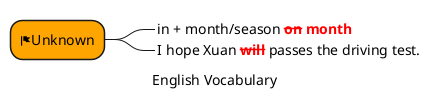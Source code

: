 @startmindmap
caption English Vocabulary
'title Human

*[#Orange] <&flag>Unknown

**_ in + month/season <b><color:red>--on-- month
**_ I hope Xuan <b><color:red>--will--</b> passes the driving test.

'**[#lightblue] Leisure





@endmindmap